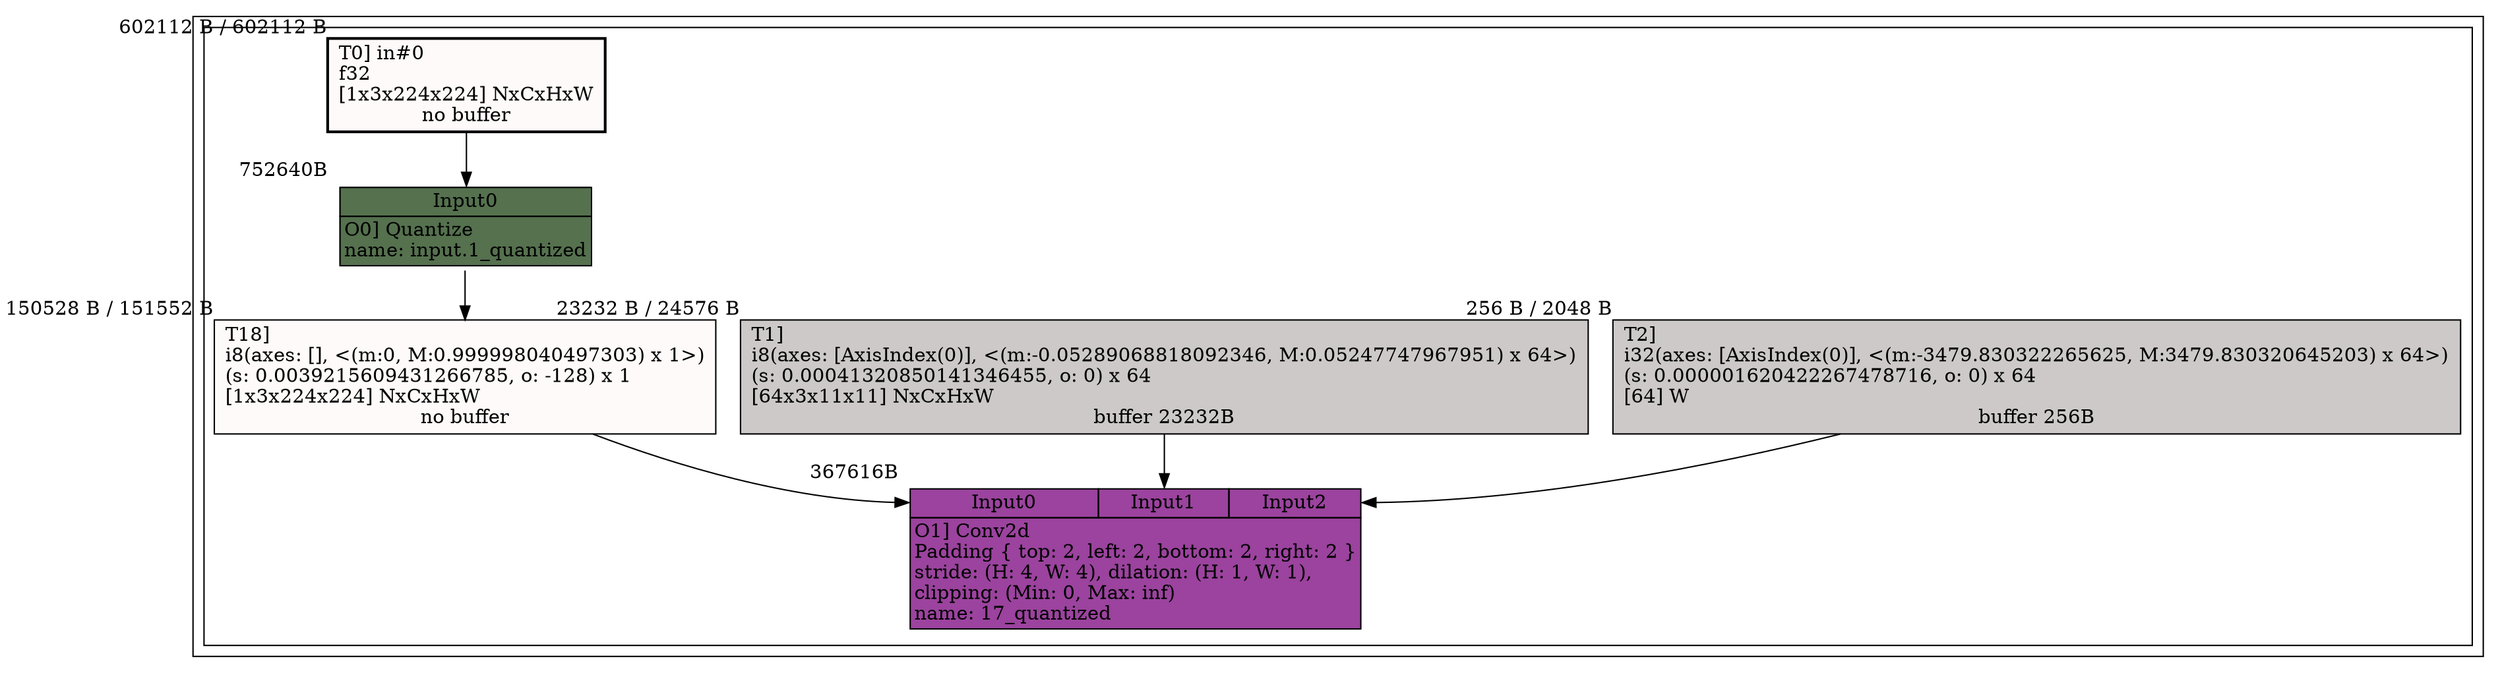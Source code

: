 digraph DAG {
rankdir=TB;
subgraph cluster_graph0 {
subgraph cluster_graph0_subgraph0 {
graph0_subgraph0_operator0 [label=<
        <TABLE BGCOLOR='#143b0bb8' BORDER='0' CELLBORDER='1' CELLSPACING='0'>
        <TR><TD PORT='Input0'>Input0</TD></TR>
        <TR>
        <TD colspan='1'>O0] Quantize<BR ALIGN='left'/>name: input.1_quantized<BR ALIGN='left'/></TD>
        </TR>
        </TABLE>
  >
  xlabel="752640B"
  shape="plaintext"];

graph0_subgraph0_tensor0 [label="T0] in#0\lf32\l[1x3x224x224] NxCxHxW\lno buffer"
  xlabel="602112 B / 602112 B"
  shape="box"
  style="filled, bold"
  fillcolor="Snow1"];

graph0_subgraph0_tensor0 -> graph0_subgraph0_operator0:Input0;
graph0_subgraph0_tensor18 [label="T18] \li8(axes: [], <(m:0, M:0.999998040497303) x 1>)\l(s: 0.0039215609431266785, o: -128) x 1\l[1x3x224x224] NxCxHxW\lno buffer"
  xlabel="150528 B / 151552 B"
  shape="box"
  style="filled, "
  fillcolor="Snow1"];

graph0_subgraph0_operator0 -> graph0_subgraph0_tensor18;
graph0_subgraph0_operator1 [label=<
        <TABLE BGCOLOR='#99409cfa' BORDER='0' CELLBORDER='1' CELLSPACING='0'>
        <TR><TD PORT='Input0'>Input0</TD><TD PORT='Input1'>Input1</TD><TD PORT='Input2'>Input2</TD></TR>
        <TR>
        <TD colspan='3'>O1] Conv2d<BR ALIGN='left'/>Padding { top: 2, left: 2, bottom: 2, right: 2 }<BR ALIGN='left'/>stride: (H: 4, W: 4), dilation: (H: 1, W: 1),<BR ALIGN='left'/>clipping: (Min: 0, Max: inf)<BR ALIGN='left'/>name: 17_quantized<BR ALIGN='left'/></TD>
        </TR>
        </TABLE>
  >
  xlabel="367616B"
  shape="plaintext"];

graph0_subgraph0_tensor18 [label="T18] \li8(axes: [], <(m:0, M:0.999998040497303) x 1>)\l(s: 0.0039215609431266785, o: -128) x 1\l[1x3x224x224] NxCxHxW\lno buffer"
  xlabel="150528 B / 151552 B"
  shape="box"
  style="filled, "
  fillcolor="Snow1"];

graph0_subgraph0_tensor18 -> graph0_subgraph0_operator1:Input0;
graph0_subgraph0_tensor1 [label="T1] \li8(axes: [AxisIndex(0)], <(m:-0.05289068818092346, M:0.05247747967951) x 64>)\l(s: 0.00041320850141346455, o: 0) x 64\l[64x3x11x11] NxCxHxW\lbuffer 23232B"
  xlabel="23232 B / 24576 B"
  shape="box"
  style="filled, "
  fillcolor="Snow3"];

graph0_subgraph0_tensor1 -> graph0_subgraph0_operator1:Input1;
graph0_subgraph0_tensor2 [label="T2] \li32(axes: [AxisIndex(0)], <(m:-3479.830322265625, M:3479.830320645203) x 64>)\l(s: 0.000001620422267478716, o: 0) x 64\l[64] W\lbuffer 256B"
  xlabel="256 B / 2048 B"
  shape="box"
  style="filled, "
  fillcolor="Snow3"];

graph0_subgraph0_tensor2 -> graph0_subgraph0_operator1:Input2;

}
}
}
